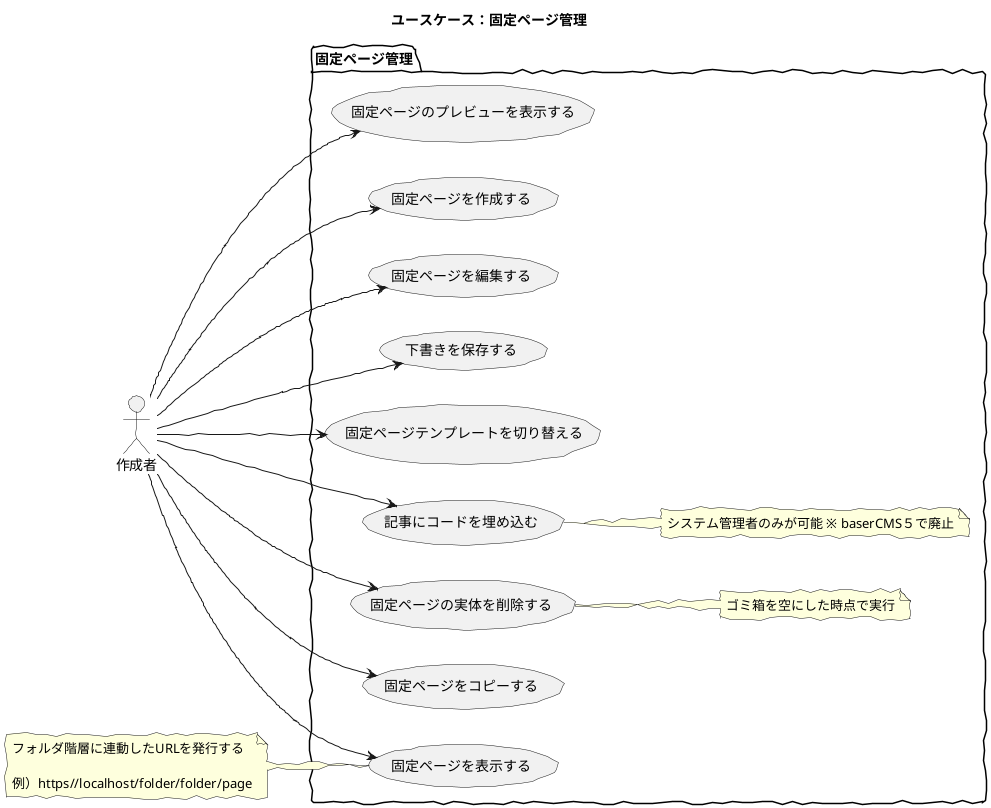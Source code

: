 @startuml
skinparam handwritten true
skinparam backgroundColor white

title ユースケース：固定ページ管理

actor 作成者

package 固定ページ管理 {
	left to right direction
	作成者 --> (固定ページを表示する)
	作成者 --> (固定ページを作成する)
	作成者 --> (固定ページを編集する)
	作成者 --> (下書きを保存する)
	作成者 --> (固定ページテンプレートを切り替える)
	作成者 --> (記事にコードを埋め込む)
	note right of 記事にコードを埋め込む
	システム管理者のみが可能 ※ baserCMS５で廃止
	endnote
	作成者 --> (固定ページの実体を削除する)
	note right of 固定ページの実体を削除する
	ゴミ箱を空にした時点で実行
	endnote
	作成者 --> (固定ページをコピーする)
	作成者 --> (固定ページのプレビューを表示する)
}

note left of 固定ページを表示する
フォルダ階層に連動したURLを発行する

例）https//localhost/folder/folder/page
endnote

@enduml
